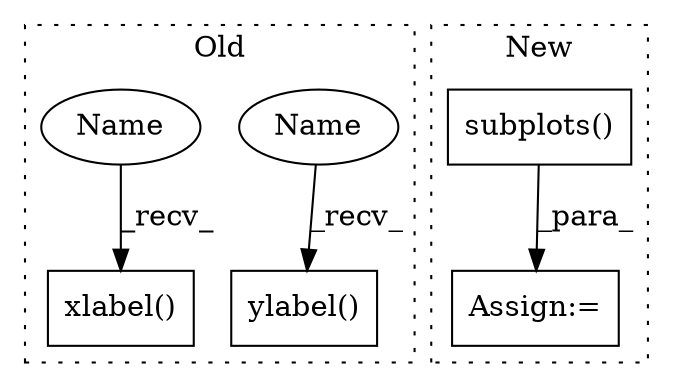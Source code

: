 digraph G {
subgraph cluster0 {
1 [label="ylabel()" a="75" s="2814,2857" l="11,1" shape="box"];
4 [label="xlabel()" a="75" s="2863,2886" l="11,1" shape="box"];
5 [label="Name" a="87" s="2814" l="3" shape="ellipse"];
6 [label="Name" a="87" s="2863" l="3" shape="ellipse"];
label = "Old";
style="dotted";
}
subgraph cluster1 {
2 [label="subplots()" a="75" s="3881,3898" l="13,1" shape="box"];
3 [label="Assign:=" a="68" s="3866" l="15" shape="box"];
label = "New";
style="dotted";
}
2 -> 3 [label="_para_"];
5 -> 1 [label="_recv_"];
6 -> 4 [label="_recv_"];
}